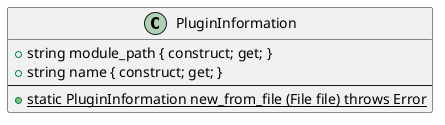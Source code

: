 /'
 '  UML include file for PluginInformation
 '/

@startuml
class PluginInformation {
    +string module_path { construct; get; }
    +string name { construct; get; }
    ----
    +{static}static PluginInformation new_from_file (File file) throws Error
}
@enduml
